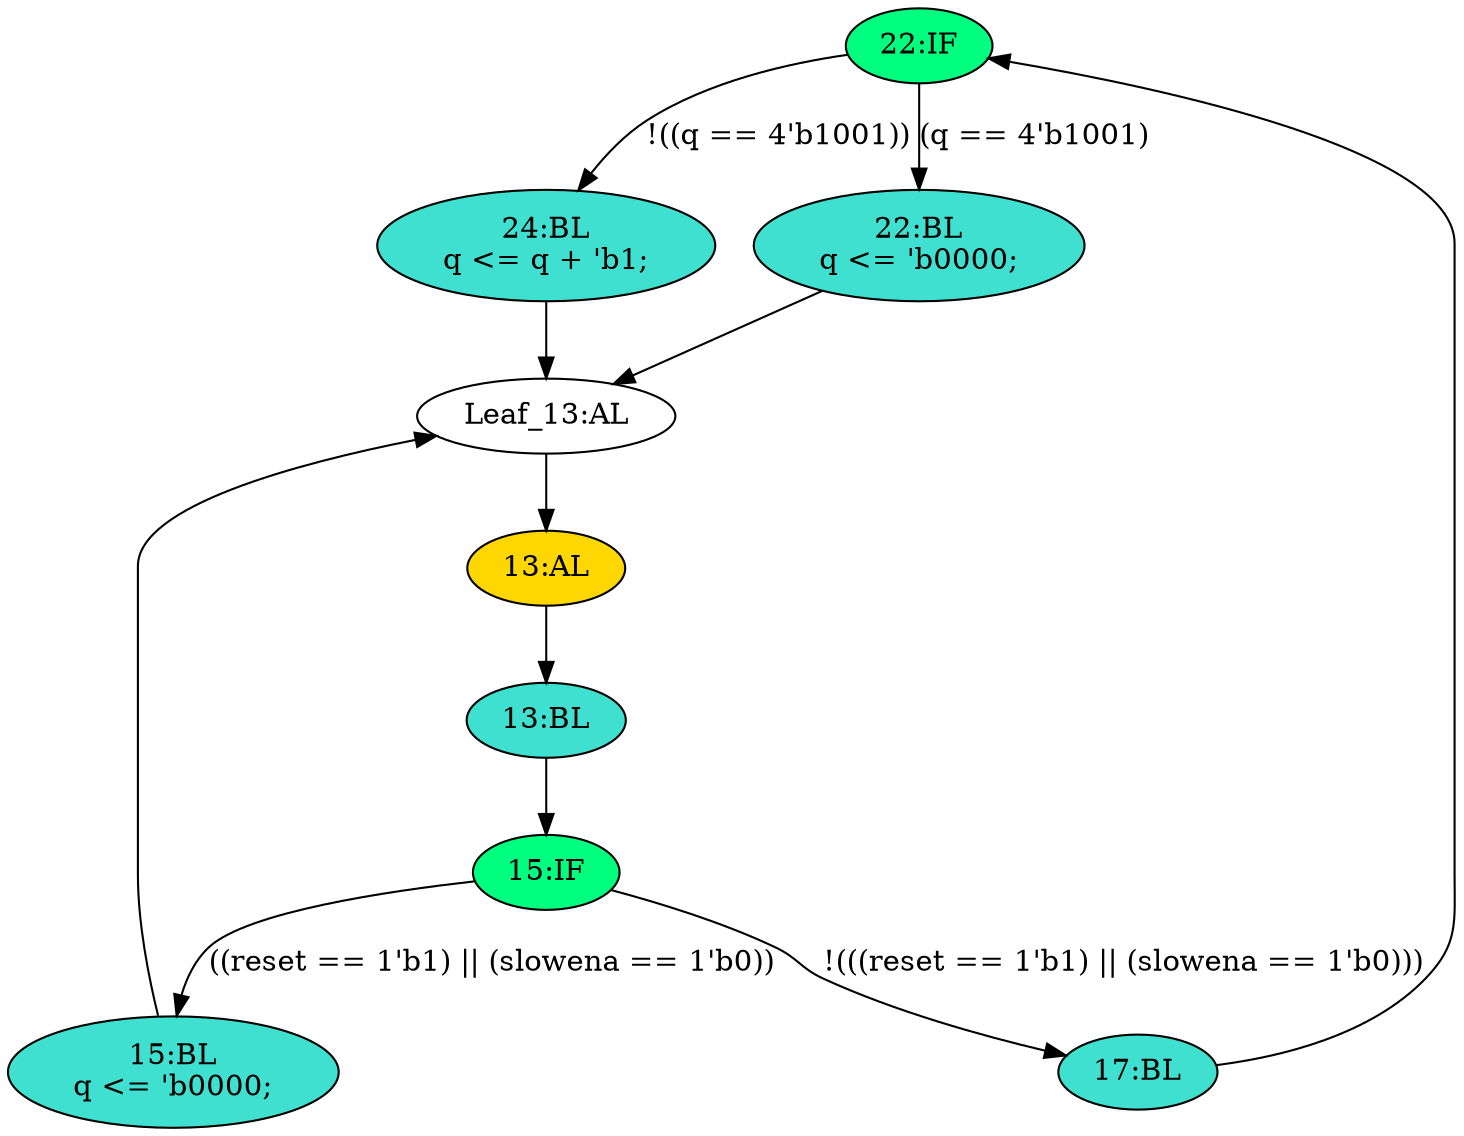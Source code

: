 strict digraph "compose( ,  )" {
	node [label="\N"];
	"22:IF"	[ast="<pyverilog.vparser.ast.IfStatement object at 0x7fb9c2e71390>",
		fillcolor=springgreen,
		label="22:IF",
		statements="[]",
		style=filled,
		typ=IfStatement];
	"24:BL"	[ast="<pyverilog.vparser.ast.Block object at 0x7fb9c2e71450>",
		fillcolor=turquoise,
		label="24:BL
q <= q + 'b1;",
		statements="[<pyverilog.vparser.ast.NonblockingSubstitution object at 0x7fb9c2e7dc50>]",
		style=filled,
		typ=Block];
	"22:IF" -> "24:BL"	[cond="['q']",
		label="!((q == 4'b1001))",
		lineno=22];
	"22:BL"	[ast="<pyverilog.vparser.ast.Block object at 0x7fb9c2bce550>",
		fillcolor=turquoise,
		label="22:BL
q <= 'b0000;",
		statements="[<pyverilog.vparser.ast.NonblockingSubstitution object at 0x7fb9c2e71550>]",
		style=filled,
		typ=Block];
	"22:IF" -> "22:BL"	[cond="['q']",
		label="(q == 4'b1001)",
		lineno=22];
	"13:AL"	[ast="<pyverilog.vparser.ast.Always object at 0x7fb9c2bc3fd0>",
		clk_sens=True,
		fillcolor=gold,
		label="13:AL",
		sens="['clk']",
		statements="[]",
		style=filled,
		typ=Always,
		use_var="['reset', 'q', 'slowena']"];
	"13:BL"	[ast="<pyverilog.vparser.ast.Block object at 0x7fb9c2ef5690>",
		fillcolor=turquoise,
		label="13:BL",
		statements="[]",
		style=filled,
		typ=Block];
	"13:AL" -> "13:BL"	[cond="[]",
		lineno=None];
	"15:BL"	[ast="<pyverilog.vparser.ast.Block object at 0x7fb9c2bd6750>",
		fillcolor=turquoise,
		label="15:BL
q <= 'b0000;",
		statements="[<pyverilog.vparser.ast.NonblockingSubstitution object at 0x7fb9c2e633d0>]",
		style=filled,
		typ=Block];
	"Leaf_13:AL"	[def_var="['q']",
		label="Leaf_13:AL"];
	"15:BL" -> "Leaf_13:AL"	[cond="[]",
		lineno=None];
	"17:BL"	[ast="<pyverilog.vparser.ast.Block object at 0x7fb9c2e634d0>",
		fillcolor=turquoise,
		label="17:BL",
		statements="[]",
		style=filled,
		typ=Block];
	"17:BL" -> "22:IF"	[cond="[]",
		lineno=None];
	"24:BL" -> "Leaf_13:AL"	[cond="[]",
		lineno=None];
	"15:IF"	[ast="<pyverilog.vparser.ast.IfStatement object at 0x7fb9c2e63e10>",
		fillcolor=springgreen,
		label="15:IF",
		statements="[]",
		style=filled,
		typ=IfStatement];
	"13:BL" -> "15:IF"	[cond="[]",
		lineno=None];
	"15:IF" -> "15:BL"	[cond="['reset', 'slowena']",
		label="((reset == 1'b1) || (slowena == 1'b0))",
		lineno=15];
	"15:IF" -> "17:BL"	[cond="['reset', 'slowena']",
		label="!(((reset == 1'b1) || (slowena == 1'b0)))",
		lineno=15];
	"Leaf_13:AL" -> "13:AL";
	"22:BL" -> "Leaf_13:AL"	[cond="[]",
		lineno=None];
}
